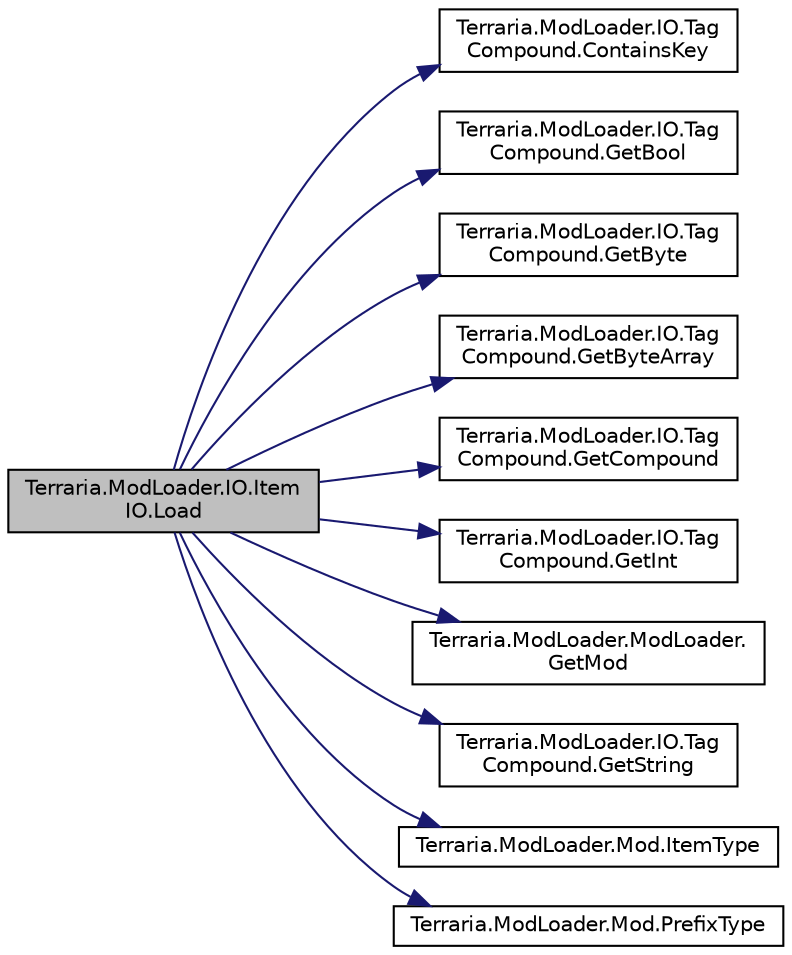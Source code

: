 digraph "Terraria.ModLoader.IO.ItemIO.Load"
{
  edge [fontname="Helvetica",fontsize="10",labelfontname="Helvetica",labelfontsize="10"];
  node [fontname="Helvetica",fontsize="10",shape=record];
  rankdir="LR";
  Node14 [label="Terraria.ModLoader.IO.Item\lIO.Load",height=0.2,width=0.4,color="black", fillcolor="grey75", style="filled", fontcolor="black"];
  Node14 -> Node15 [color="midnightblue",fontsize="10",style="solid",fontname="Helvetica"];
  Node15 [label="Terraria.ModLoader.IO.Tag\lCompound.ContainsKey",height=0.2,width=0.4,color="black", fillcolor="white", style="filled",URL="$class_terraria_1_1_mod_loader_1_1_i_o_1_1_tag_compound.html#ad91adb77a4aee9dea9f7eaaedb0d4864"];
  Node14 -> Node16 [color="midnightblue",fontsize="10",style="solid",fontname="Helvetica"];
  Node16 [label="Terraria.ModLoader.IO.Tag\lCompound.GetBool",height=0.2,width=0.4,color="black", fillcolor="white", style="filled",URL="$class_terraria_1_1_mod_loader_1_1_i_o_1_1_tag_compound.html#a1290e4b50bd24212af9de7fbb5b3827f"];
  Node14 -> Node17 [color="midnightblue",fontsize="10",style="solid",fontname="Helvetica"];
  Node17 [label="Terraria.ModLoader.IO.Tag\lCompound.GetByte",height=0.2,width=0.4,color="black", fillcolor="white", style="filled",URL="$class_terraria_1_1_mod_loader_1_1_i_o_1_1_tag_compound.html#ac14565446fdd2b4080a9eeaac2c5da3e"];
  Node14 -> Node18 [color="midnightblue",fontsize="10",style="solid",fontname="Helvetica"];
  Node18 [label="Terraria.ModLoader.IO.Tag\lCompound.GetByteArray",height=0.2,width=0.4,color="black", fillcolor="white", style="filled",URL="$class_terraria_1_1_mod_loader_1_1_i_o_1_1_tag_compound.html#aada15ef3bf3bc4f1d2b8cb0a3963108f"];
  Node14 -> Node19 [color="midnightblue",fontsize="10",style="solid",fontname="Helvetica"];
  Node19 [label="Terraria.ModLoader.IO.Tag\lCompound.GetCompound",height=0.2,width=0.4,color="black", fillcolor="white", style="filled",URL="$class_terraria_1_1_mod_loader_1_1_i_o_1_1_tag_compound.html#a753b1f987e208031a74ee33546612fb3"];
  Node14 -> Node20 [color="midnightblue",fontsize="10",style="solid",fontname="Helvetica"];
  Node20 [label="Terraria.ModLoader.IO.Tag\lCompound.GetInt",height=0.2,width=0.4,color="black", fillcolor="white", style="filled",URL="$class_terraria_1_1_mod_loader_1_1_i_o_1_1_tag_compound.html#a8c222cd0a447787c97371c5ad36cfb0b"];
  Node14 -> Node21 [color="midnightblue",fontsize="10",style="solid",fontname="Helvetica"];
  Node21 [label="Terraria.ModLoader.ModLoader.\lGetMod",height=0.2,width=0.4,color="black", fillcolor="white", style="filled",URL="$class_terraria_1_1_mod_loader_1_1_mod_loader.html#aed988cac63e90351b6ed0bd72495f3af",tooltip="Gets the instance of the Mod with the specified name. "];
  Node14 -> Node22 [color="midnightblue",fontsize="10",style="solid",fontname="Helvetica"];
  Node22 [label="Terraria.ModLoader.IO.Tag\lCompound.GetString",height=0.2,width=0.4,color="black", fillcolor="white", style="filled",URL="$class_terraria_1_1_mod_loader_1_1_i_o_1_1_tag_compound.html#ac05f361e74b11d7fddaf60e4c3ab3fd7"];
  Node14 -> Node23 [color="midnightblue",fontsize="10",style="solid",fontname="Helvetica"];
  Node23 [label="Terraria.ModLoader.Mod.ItemType",height=0.2,width=0.4,color="black", fillcolor="white", style="filled",URL="$class_terraria_1_1_mod_loader_1_1_mod.html#a709d36738b1e8639ea0d9917035cfca2",tooltip="Gets the internal ID / type of the ModItem corresponding to the name. Returns 0 if no ModItem with th..."];
  Node14 -> Node24 [color="midnightblue",fontsize="10",style="solid",fontname="Helvetica"];
  Node24 [label="Terraria.ModLoader.Mod.PrefixType",height=0.2,width=0.4,color="black", fillcolor="white", style="filled",URL="$class_terraria_1_1_mod_loader_1_1_mod.html#a46c19d75d1146f44a411115349b88334",tooltip="Gets the internal ID / type of the ModPrefix corresponding to the name. Returns 0 if no ModPrefix wit..."];
}
